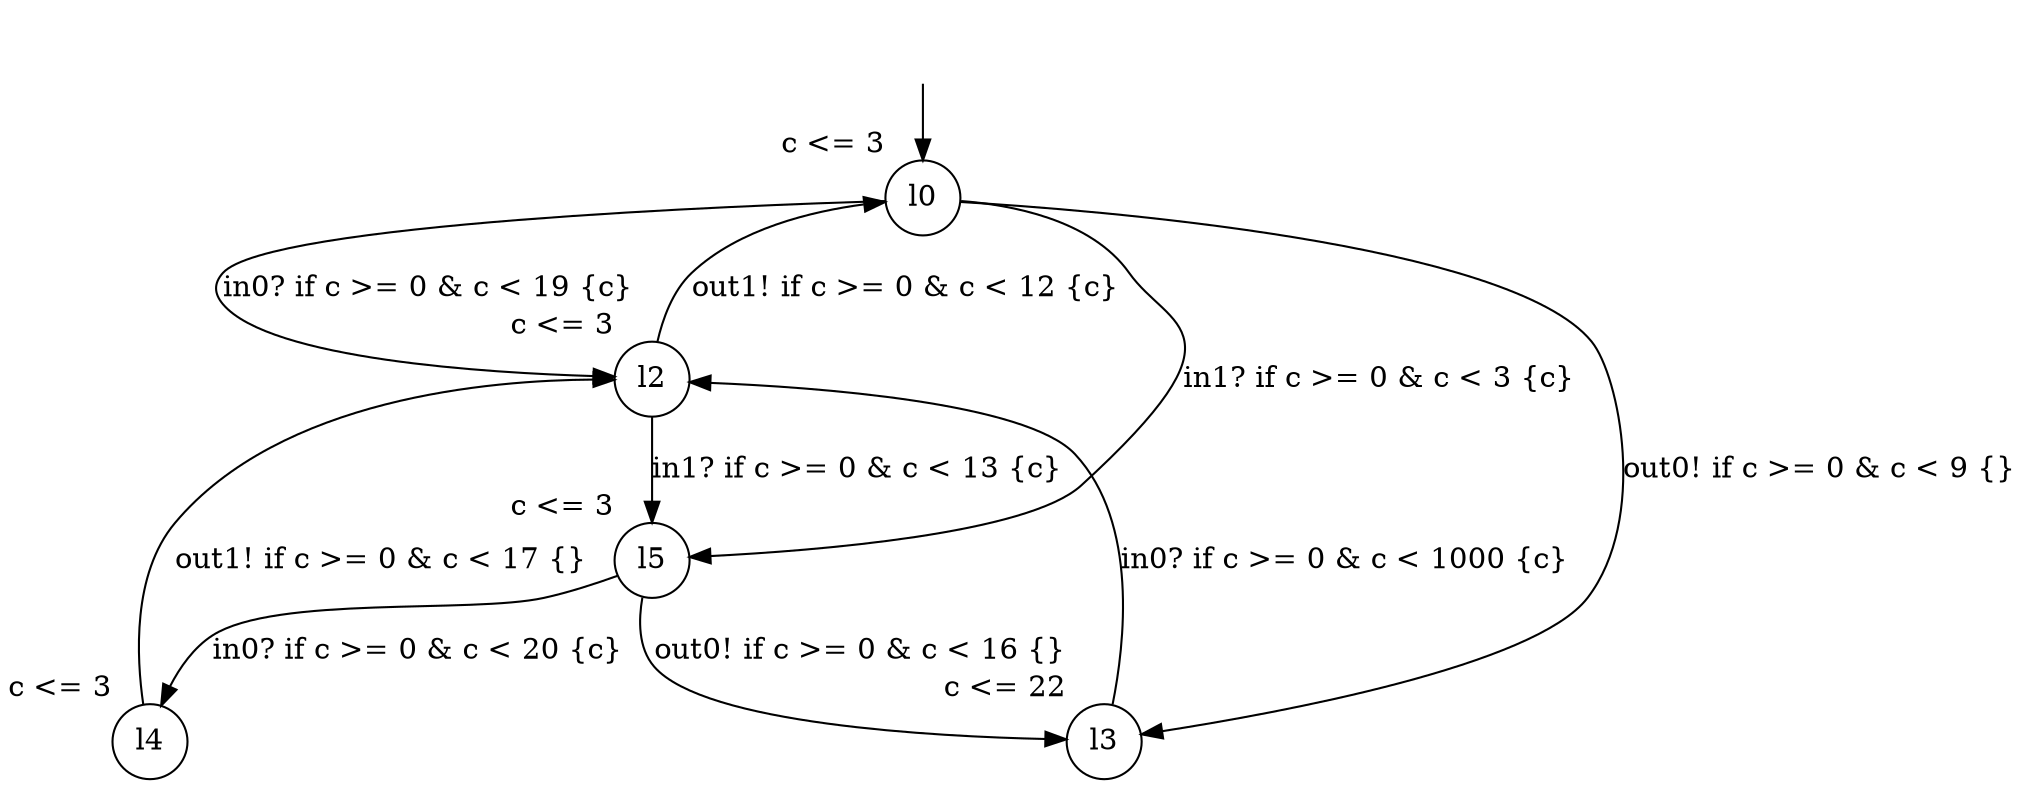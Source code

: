 digraph g {
__start0 [label="" shape="none"];
l0 [shape="circle" margin=0 label="l0", xlabel="c <= 3"];
l2 [shape="circle" margin=0 label="l2", xlabel="c <= 3"];
l3 [shape="circle" margin=0 label="l3", xlabel="c <= 22"];
l4 [shape="circle" margin=0 label="l4", xlabel="c <= 3"];
l5 [shape="circle" margin=0 label="l5", xlabel="c <= 3"];
l0 -> l2 [label="in0? if c >= 0 & c < 19 {c} "];
l0 -> l3 [label="out0! if c >= 0 & c < 9 {} "];
l0 -> l5 [label="in1? if c >= 0 & c < 3 {c} "];
l2 -> l5 [label="in1? if c >= 0 & c < 13 {c} "];
l2 -> l0 [label="out1! if c >= 0 & c < 12 {c} "];
l3 -> l2 [label="in0? if c >= 0 & c < 1000 {c} "];
l4 -> l2 [label="out1! if c >= 0 & c < 17 {} "];
l5 -> l3 [label="out0! if c >= 0 & c < 16 {} "];
l5 -> l4 [label="in0? if c >= 0 & c < 20 {c} "];
__start0 -> l0;
}
